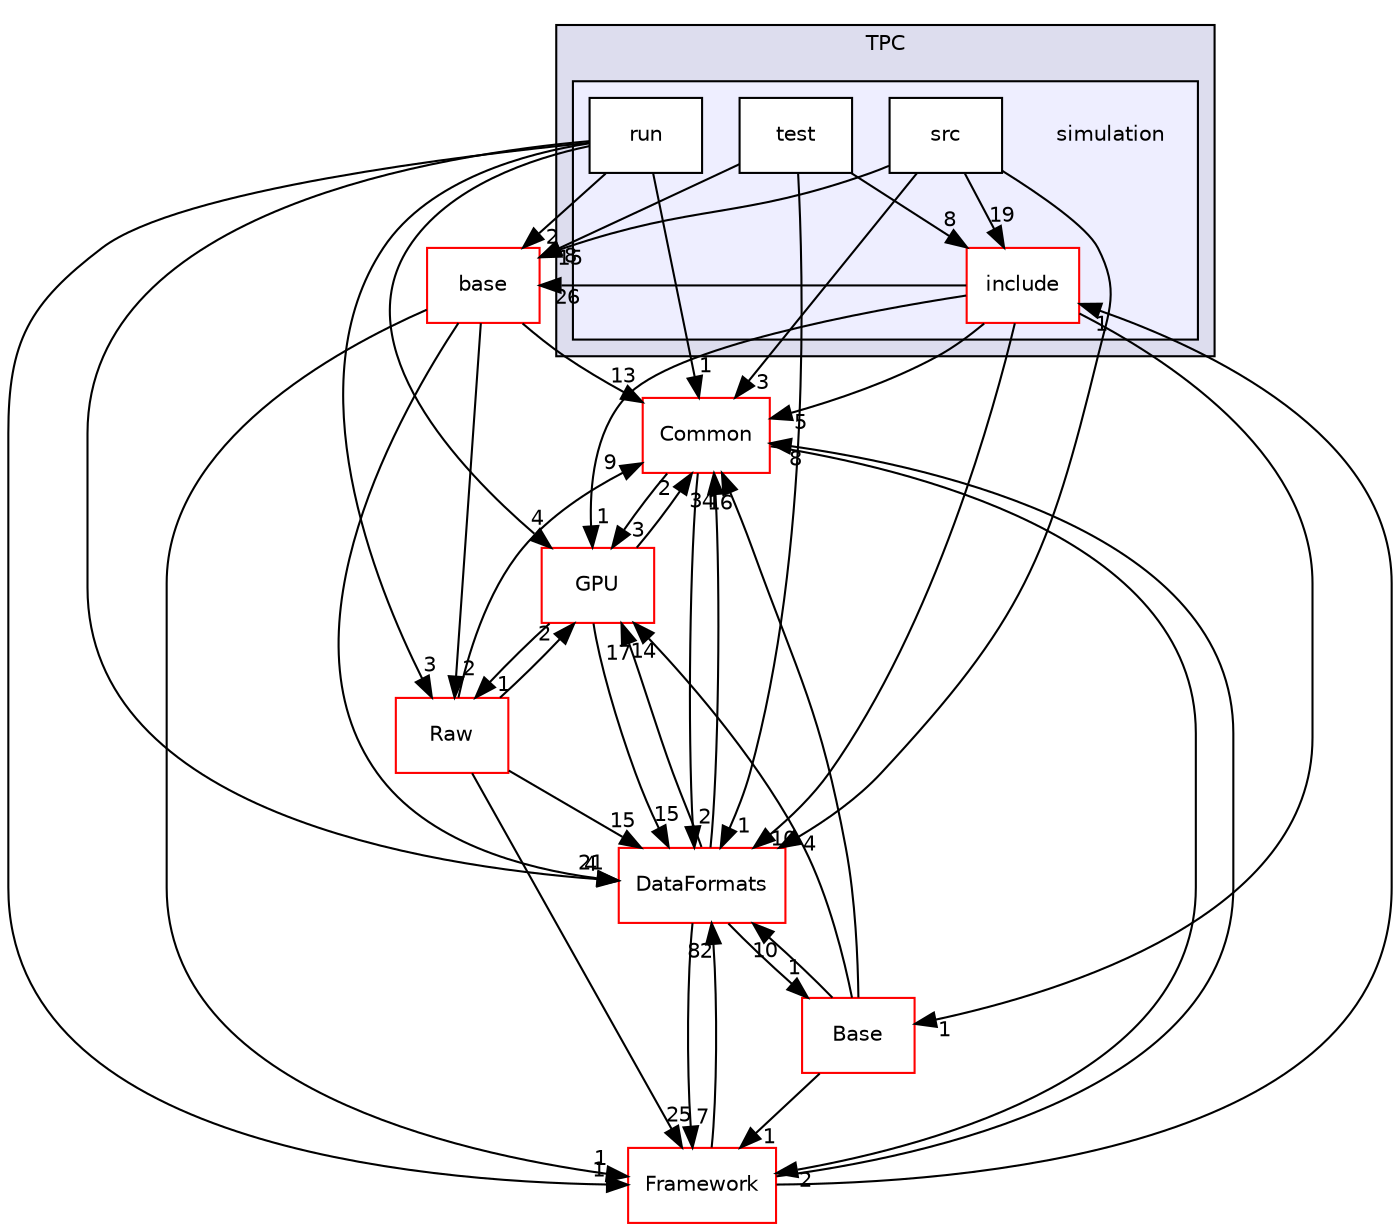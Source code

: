 digraph "/home/travis/build/AliceO2Group/AliceO2/Detectors/TPC/simulation" {
  bgcolor=transparent;
  compound=true
  node [ fontsize="10", fontname="Helvetica"];
  edge [ labelfontsize="10", labelfontname="Helvetica"];
  subgraph clusterdir_a597e8e061b11201a1dff411feb10d0b {
    graph [ bgcolor="#ddddee", pencolor="black", label="TPC" fontname="Helvetica", fontsize="10", URL="dir_a597e8e061b11201a1dff411feb10d0b.html"]
  subgraph clusterdir_7f309bec8670bb3fb666e7e061b24659 {
    graph [ bgcolor="#eeeeff", pencolor="black", label="" URL="dir_7f309bec8670bb3fb666e7e061b24659.html"];
    dir_7f309bec8670bb3fb666e7e061b24659 [shape=plaintext label="simulation"];
    dir_a3959ed40b1558172144f5e1a56e443f [shape=box label="include" color="red" fillcolor="white" style="filled" URL="dir_a3959ed40b1558172144f5e1a56e443f.html"];
    dir_685cddb227eacf501f568a534e55085f [shape=box label="run" color="black" fillcolor="white" style="filled" URL="dir_685cddb227eacf501f568a534e55085f.html"];
    dir_72815adbd439f00f784a5a4eca496fde [shape=box label="src" color="black" fillcolor="white" style="filled" URL="dir_72815adbd439f00f784a5a4eca496fde.html"];
    dir_ac3b77a1b17a4594b18b160ef67742fa [shape=box label="test" color="black" fillcolor="white" style="filled" URL="dir_ac3b77a1b17a4594b18b160ef67742fa.html"];
  }
  }
  dir_677b030cc750909e4cd27413873678d8 [shape=box label="base" color="red" URL="dir_677b030cc750909e4cd27413873678d8.html"];
  dir_4ab6b4cc6a7edbff49100e9123df213f [shape=box label="Common" color="red" URL="dir_4ab6b4cc6a7edbff49100e9123df213f.html"];
  dir_37c90836491b695b472bf98d1be8336b [shape=box label="Base" color="red" URL="dir_37c90836491b695b472bf98d1be8336b.html"];
  dir_f511f1e9c03c071966ae594f00bbc5e0 [shape=box label="GPU" color="red" URL="dir_f511f1e9c03c071966ae594f00bbc5e0.html"];
  dir_bcbb2cf9a3d3d83e5515c82071a07177 [shape=box label="Framework" color="red" URL="dir_bcbb2cf9a3d3d83e5515c82071a07177.html"];
  dir_26637d1bd82229bc9ed97f7e706be743 [shape=box label="Raw" color="red" URL="dir_26637d1bd82229bc9ed97f7e706be743.html"];
  dir_2171f7ec022c5423887b07c69b2f5b48 [shape=box label="DataFormats" color="red" URL="dir_2171f7ec022c5423887b07c69b2f5b48.html"];
  dir_685cddb227eacf501f568a534e55085f->dir_677b030cc750909e4cd27413873678d8 [headlabel="2", labeldistance=1.5 headhref="dir_000605_000050.html"];
  dir_685cddb227eacf501f568a534e55085f->dir_4ab6b4cc6a7edbff49100e9123df213f [headlabel="1", labeldistance=1.5 headhref="dir_000605_000027.html"];
  dir_685cddb227eacf501f568a534e55085f->dir_f511f1e9c03c071966ae594f00bbc5e0 [headlabel="4", labeldistance=1.5 headhref="dir_000605_000670.html"];
  dir_685cddb227eacf501f568a534e55085f->dir_bcbb2cf9a3d3d83e5515c82071a07177 [headlabel="1", labeldistance=1.5 headhref="dir_000605_000013.html"];
  dir_685cddb227eacf501f568a534e55085f->dir_26637d1bd82229bc9ed97f7e706be743 [headlabel="3", labeldistance=1.5 headhref="dir_000605_000556.html"];
  dir_685cddb227eacf501f568a534e55085f->dir_2171f7ec022c5423887b07c69b2f5b48 [headlabel="4", labeldistance=1.5 headhref="dir_000605_000076.html"];
  dir_72815adbd439f00f784a5a4eca496fde->dir_677b030cc750909e4cd27413873678d8 [headlabel="15", labeldistance=1.5 headhref="dir_000323_000050.html"];
  dir_72815adbd439f00f784a5a4eca496fde->dir_4ab6b4cc6a7edbff49100e9123df213f [headlabel="3", labeldistance=1.5 headhref="dir_000323_000027.html"];
  dir_72815adbd439f00f784a5a4eca496fde->dir_a3959ed40b1558172144f5e1a56e443f [headlabel="19", labeldistance=1.5 headhref="dir_000323_000303.html"];
  dir_72815adbd439f00f784a5a4eca496fde->dir_2171f7ec022c5423887b07c69b2f5b48 [headlabel="4", labeldistance=1.5 headhref="dir_000323_000076.html"];
  dir_677b030cc750909e4cd27413873678d8->dir_4ab6b4cc6a7edbff49100e9123df213f [headlabel="13", labeldistance=1.5 headhref="dir_000050_000027.html"];
  dir_677b030cc750909e4cd27413873678d8->dir_bcbb2cf9a3d3d83e5515c82071a07177 [headlabel="1", labeldistance=1.5 headhref="dir_000050_000013.html"];
  dir_677b030cc750909e4cd27413873678d8->dir_26637d1bd82229bc9ed97f7e706be743 [headlabel="2", labeldistance=1.5 headhref="dir_000050_000556.html"];
  dir_677b030cc750909e4cd27413873678d8->dir_2171f7ec022c5423887b07c69b2f5b48 [headlabel="21", labeldistance=1.5 headhref="dir_000050_000076.html"];
  dir_4ab6b4cc6a7edbff49100e9123df213f->dir_f511f1e9c03c071966ae594f00bbc5e0 [headlabel="3", labeldistance=1.5 headhref="dir_000027_000670.html"];
  dir_4ab6b4cc6a7edbff49100e9123df213f->dir_bcbb2cf9a3d3d83e5515c82071a07177 [headlabel="2", labeldistance=1.5 headhref="dir_000027_000013.html"];
  dir_4ab6b4cc6a7edbff49100e9123df213f->dir_2171f7ec022c5423887b07c69b2f5b48 [headlabel="2", labeldistance=1.5 headhref="dir_000027_000076.html"];
  dir_37c90836491b695b472bf98d1be8336b->dir_4ab6b4cc6a7edbff49100e9123df213f [headlabel="16", labeldistance=1.5 headhref="dir_000274_000027.html"];
  dir_37c90836491b695b472bf98d1be8336b->dir_f511f1e9c03c071966ae594f00bbc5e0 [headlabel="14", labeldistance=1.5 headhref="dir_000274_000670.html"];
  dir_37c90836491b695b472bf98d1be8336b->dir_bcbb2cf9a3d3d83e5515c82071a07177 [headlabel="1", labeldistance=1.5 headhref="dir_000274_000013.html"];
  dir_37c90836491b695b472bf98d1be8336b->dir_2171f7ec022c5423887b07c69b2f5b48 [headlabel="10", labeldistance=1.5 headhref="dir_000274_000076.html"];
  dir_a3959ed40b1558172144f5e1a56e443f->dir_677b030cc750909e4cd27413873678d8 [headlabel="26", labeldistance=1.5 headhref="dir_000303_000050.html"];
  dir_a3959ed40b1558172144f5e1a56e443f->dir_4ab6b4cc6a7edbff49100e9123df213f [headlabel="5", labeldistance=1.5 headhref="dir_000303_000027.html"];
  dir_a3959ed40b1558172144f5e1a56e443f->dir_37c90836491b695b472bf98d1be8336b [headlabel="1", labeldistance=1.5 headhref="dir_000303_000274.html"];
  dir_a3959ed40b1558172144f5e1a56e443f->dir_f511f1e9c03c071966ae594f00bbc5e0 [headlabel="1", labeldistance=1.5 headhref="dir_000303_000670.html"];
  dir_a3959ed40b1558172144f5e1a56e443f->dir_2171f7ec022c5423887b07c69b2f5b48 [headlabel="10", labeldistance=1.5 headhref="dir_000303_000076.html"];
  dir_ac3b77a1b17a4594b18b160ef67742fa->dir_677b030cc750909e4cd27413873678d8 [headlabel="8", labeldistance=1.5 headhref="dir_000606_000050.html"];
  dir_ac3b77a1b17a4594b18b160ef67742fa->dir_a3959ed40b1558172144f5e1a56e443f [headlabel="8", labeldistance=1.5 headhref="dir_000606_000303.html"];
  dir_ac3b77a1b17a4594b18b160ef67742fa->dir_2171f7ec022c5423887b07c69b2f5b48 [headlabel="1", labeldistance=1.5 headhref="dir_000606_000076.html"];
  dir_f511f1e9c03c071966ae594f00bbc5e0->dir_4ab6b4cc6a7edbff49100e9123df213f [headlabel="2", labeldistance=1.5 headhref="dir_000670_000027.html"];
  dir_f511f1e9c03c071966ae594f00bbc5e0->dir_26637d1bd82229bc9ed97f7e706be743 [headlabel="1", labeldistance=1.5 headhref="dir_000670_000556.html"];
  dir_f511f1e9c03c071966ae594f00bbc5e0->dir_2171f7ec022c5423887b07c69b2f5b48 [headlabel="15", labeldistance=1.5 headhref="dir_000670_000076.html"];
  dir_bcbb2cf9a3d3d83e5515c82071a07177->dir_4ab6b4cc6a7edbff49100e9123df213f [headlabel="8", labeldistance=1.5 headhref="dir_000013_000027.html"];
  dir_bcbb2cf9a3d3d83e5515c82071a07177->dir_a3959ed40b1558172144f5e1a56e443f [headlabel="1", labeldistance=1.5 headhref="dir_000013_000303.html"];
  dir_bcbb2cf9a3d3d83e5515c82071a07177->dir_2171f7ec022c5423887b07c69b2f5b48 [headlabel="82", labeldistance=1.5 headhref="dir_000013_000076.html"];
  dir_26637d1bd82229bc9ed97f7e706be743->dir_4ab6b4cc6a7edbff49100e9123df213f [headlabel="9", labeldistance=1.5 headhref="dir_000556_000027.html"];
  dir_26637d1bd82229bc9ed97f7e706be743->dir_f511f1e9c03c071966ae594f00bbc5e0 [headlabel="2", labeldistance=1.5 headhref="dir_000556_000670.html"];
  dir_26637d1bd82229bc9ed97f7e706be743->dir_bcbb2cf9a3d3d83e5515c82071a07177 [headlabel="25", labeldistance=1.5 headhref="dir_000556_000013.html"];
  dir_26637d1bd82229bc9ed97f7e706be743->dir_2171f7ec022c5423887b07c69b2f5b48 [headlabel="15", labeldistance=1.5 headhref="dir_000556_000076.html"];
  dir_2171f7ec022c5423887b07c69b2f5b48->dir_4ab6b4cc6a7edbff49100e9123df213f [headlabel="34", labeldistance=1.5 headhref="dir_000076_000027.html"];
  dir_2171f7ec022c5423887b07c69b2f5b48->dir_37c90836491b695b472bf98d1be8336b [headlabel="1", labeldistance=1.5 headhref="dir_000076_000274.html"];
  dir_2171f7ec022c5423887b07c69b2f5b48->dir_f511f1e9c03c071966ae594f00bbc5e0 [headlabel="17", labeldistance=1.5 headhref="dir_000076_000670.html"];
  dir_2171f7ec022c5423887b07c69b2f5b48->dir_bcbb2cf9a3d3d83e5515c82071a07177 [headlabel="7", labeldistance=1.5 headhref="dir_000076_000013.html"];
}
